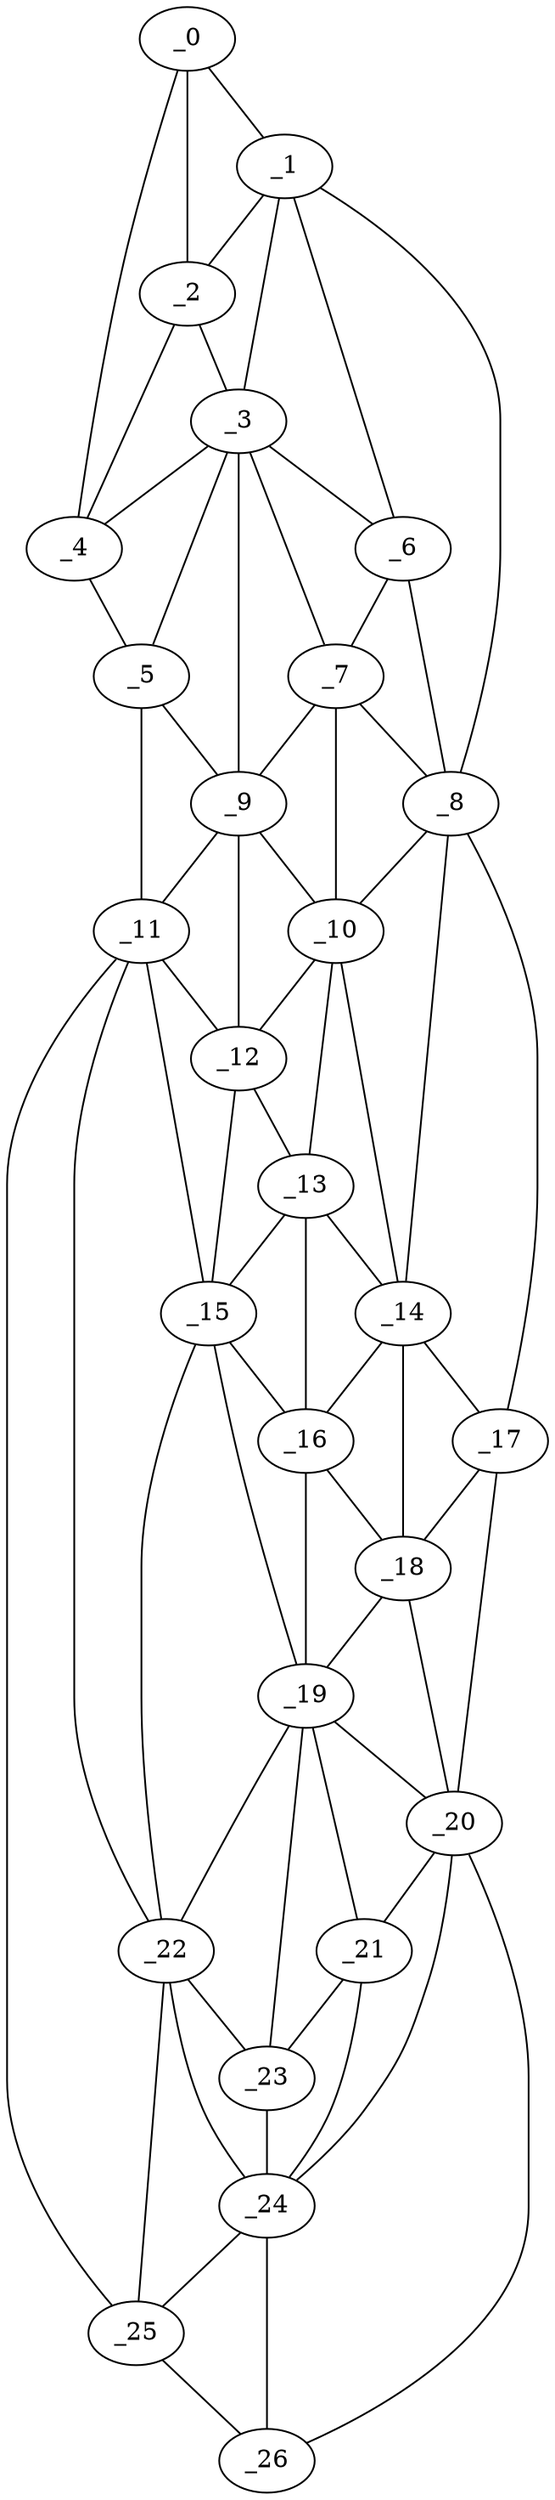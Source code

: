 graph "obj15__150.gxl" {
	_0	 [x=5,
		y=65];
	_1	 [x=10,
		y=56];
	_0 -- _1	 [valence=1];
	_2	 [x=30,
		y=62];
	_0 -- _2	 [valence=2];
	_4	 [x=39,
		y=82];
	_0 -- _4	 [valence=1];
	_1 -- _2	 [valence=2];
	_3	 [x=39,
		y=59];
	_1 -- _3	 [valence=1];
	_6	 [x=49,
		y=49];
	_1 -- _6	 [valence=2];
	_8	 [x=57,
		y=45];
	_1 -- _8	 [valence=1];
	_2 -- _3	 [valence=2];
	_2 -- _4	 [valence=2];
	_3 -- _4	 [valence=1];
	_5	 [x=48,
		y=82];
	_3 -- _5	 [valence=2];
	_3 -- _6	 [valence=1];
	_7	 [x=53,
		y=53];
	_3 -- _7	 [valence=2];
	_9	 [x=58,
		y=73];
	_3 -- _9	 [valence=2];
	_4 -- _5	 [valence=1];
	_5 -- _9	 [valence=1];
	_11	 [x=60,
		y=82];
	_5 -- _11	 [valence=1];
	_6 -- _7	 [valence=2];
	_6 -- _8	 [valence=1];
	_7 -- _8	 [valence=2];
	_7 -- _9	 [valence=2];
	_10	 [x=59,
		y=53];
	_7 -- _10	 [valence=1];
	_8 -- _10	 [valence=2];
	_14	 [x=70,
		y=44];
	_8 -- _14	 [valence=1];
	_17	 [x=82,
		y=43];
	_8 -- _17	 [valence=1];
	_9 -- _10	 [valence=2];
	_9 -- _11	 [valence=1];
	_12	 [x=66,
		y=68];
	_9 -- _12	 [valence=2];
	_10 -- _12	 [valence=2];
	_13	 [x=67,
		y=57];
	_10 -- _13	 [valence=1];
	_10 -- _14	 [valence=2];
	_11 -- _12	 [valence=1];
	_15	 [x=72,
		y=68];
	_11 -- _15	 [valence=2];
	_22	 [x=102,
		y=72];
	_11 -- _22	 [valence=2];
	_25	 [x=124,
		y=67];
	_11 -- _25	 [valence=1];
	_12 -- _13	 [valence=2];
	_12 -- _15	 [valence=2];
	_13 -- _14	 [valence=2];
	_13 -- _15	 [valence=1];
	_16	 [x=74,
		y=55];
	_13 -- _16	 [valence=1];
	_14 -- _16	 [valence=2];
	_14 -- _17	 [valence=2];
	_18	 [x=83,
		y=49];
	_14 -- _18	 [valence=1];
	_15 -- _16	 [valence=2];
	_19	 [x=88,
		y=55];
	_15 -- _19	 [valence=1];
	_15 -- _22	 [valence=2];
	_16 -- _18	 [valence=2];
	_16 -- _19	 [valence=2];
	_17 -- _18	 [valence=2];
	_20	 [x=90,
		y=43];
	_17 -- _20	 [valence=1];
	_18 -- _19	 [valence=1];
	_18 -- _20	 [valence=1];
	_19 -- _20	 [valence=1];
	_21	 [x=99,
		y=56];
	_19 -- _21	 [valence=2];
	_19 -- _22	 [valence=2];
	_23	 [x=103,
		y=65];
	_19 -- _23	 [valence=2];
	_20 -- _21	 [valence=2];
	_24	 [x=115,
		y=60];
	_20 -- _24	 [valence=1];
	_26	 [x=125,
		y=60];
	_20 -- _26	 [valence=1];
	_21 -- _23	 [valence=2];
	_21 -- _24	 [valence=2];
	_22 -- _23	 [valence=2];
	_22 -- _24	 [valence=2];
	_22 -- _25	 [valence=2];
	_23 -- _24	 [valence=2];
	_24 -- _25	 [valence=1];
	_24 -- _26	 [valence=2];
	_25 -- _26	 [valence=1];
}
